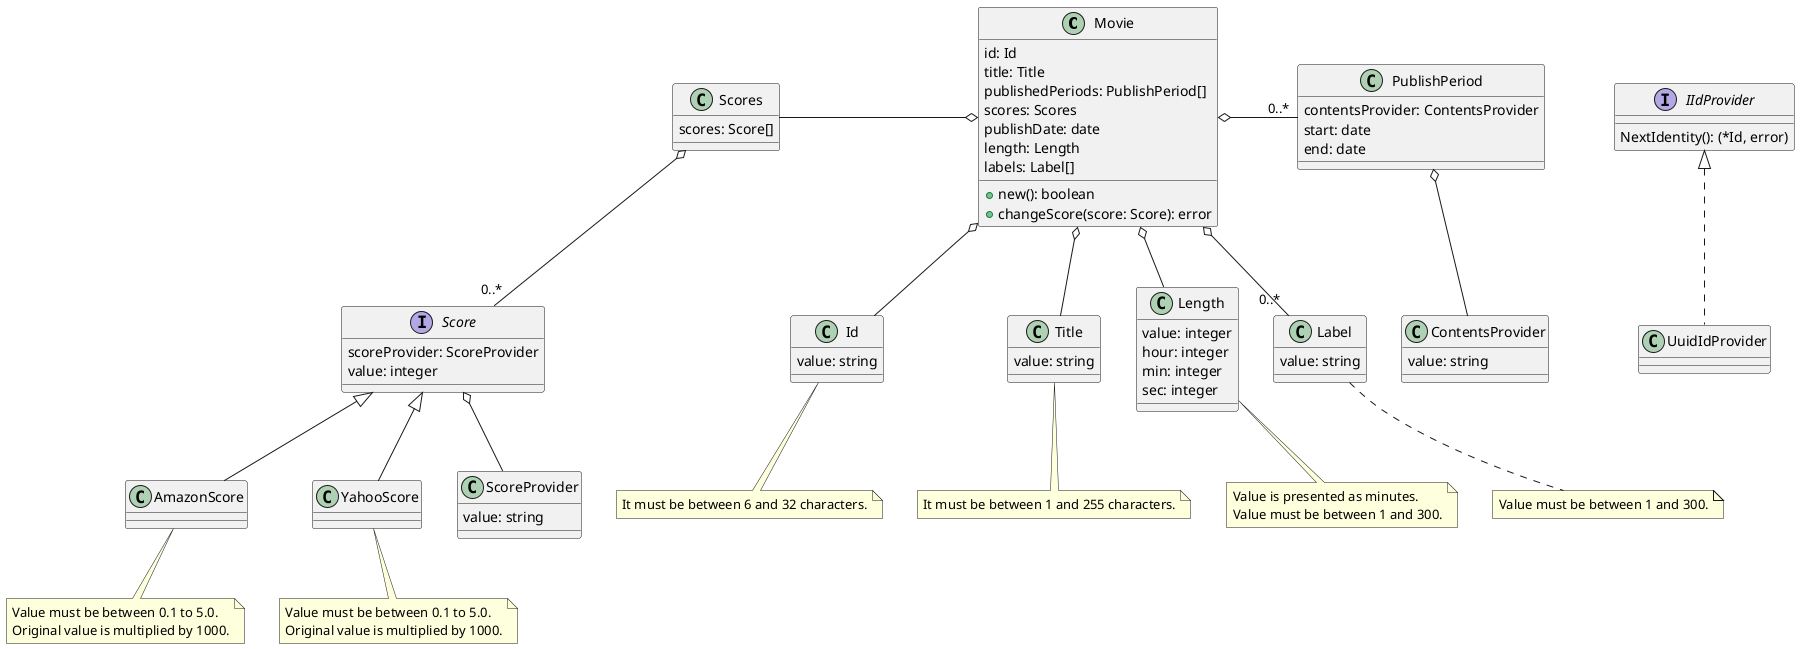 @startuml

class Movie {
    id: Id
    title: Title
    publishedPeriods: PublishPeriod[]
    scores: Scores
    publishDate: date
    length: Length
    labels: Label[]

    +new(): boolean
    +changeScore(score: Score): error
}

class Scores {
    scores: Score[]
}

class Id {
    value: string
}

note bottom of Id
    It must be between 6 and 32 characters.
end note

class Title {
    value: string
}

note bottom of Title
    It must be between 1 and 255 characters.
end note

class Length {
    value: integer
    hour: integer
    min: integer
    sec: integer
}

note bottom of Length
    Value is presented as minutes.
    Value must be between 1 and 300.
end note

class Label {
    value: string
}

note bottom of Label
    Value must be between 1 and 300.
end note

class PublishPeriod {
    contentsProvider: ContentsProvider
    start: date
    end: date
}

class ContentsProvider {
    value: string
}

interface Score {
    scoreProvider: ScoreProvider
    value: integer
}

class AmazonScore {
}

note bottom of AmazonScore
    Value must be between 0.1 to 5.0.
    Original value is multiplied by 1000.
end note

class YahooScore {
}

note bottom of YahooScore
    Value must be between 0.1 to 5.0.
    Original value is multiplied by 1000.
end note

class ScoreProvider {
    value: string
}

interface IIdProvider {
    NextIdentity(): (*Id, error)
}

class UuidIdProvider {
}

Movie o-- Id
Movie o-- Title
Movie o-- Length
Movie o-right- "0..*" PublishPeriod
Movie o-- "0..*" Label
Movie o-left- Scores
Scores o-- "0..*" Score
Score o-- ScoreProvider
Score <|-- AmazonScore
Score <|-- YahooScore
PublishPeriod o-- ContentsProvider
IIdProvider <|.. UuidIdProvider

@enduml
